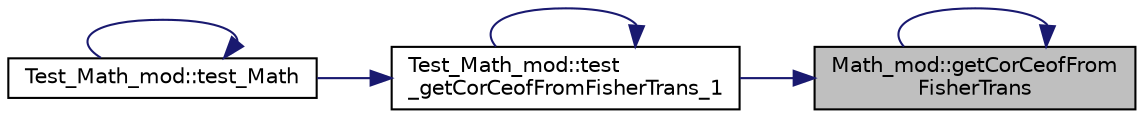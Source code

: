 digraph "Math_mod::getCorCeofFromFisherTrans"
{
 // LATEX_PDF_SIZE
  edge [fontname="Helvetica",fontsize="10",labelfontname="Helvetica",labelfontsize="10"];
  node [fontname="Helvetica",fontsize="10",shape=record];
  rankdir="RL";
  Node1 [label="Math_mod::getCorCeofFrom\lFisherTrans",height=0.2,width=0.4,color="black", fillcolor="grey75", style="filled", fontcolor="black",tooltip="Return the correlation coefficient (-1 < corCoef < 1) corresponding to the input Fisher z-transformat..."];
  Node1 -> Node1 [dir="back",color="midnightblue",fontsize="10",style="solid",fontname="Helvetica"];
  Node1 -> Node2 [dir="back",color="midnightblue",fontsize="10",style="solid",fontname="Helvetica"];
  Node2 [label="Test_Math_mod::test\l_getCorCeofFromFisherTrans_1",height=0.2,width=0.4,color="black", fillcolor="white", style="filled",URL="$namespaceTest__Math__mod.html#ab5267a4e207ac2690c892fdf2e884f70",tooltip=" "];
  Node2 -> Node2 [dir="back",color="midnightblue",fontsize="10",style="solid",fontname="Helvetica"];
  Node2 -> Node3 [dir="back",color="midnightblue",fontsize="10",style="solid",fontname="Helvetica"];
  Node3 [label="Test_Math_mod::test_Math",height=0.2,width=0.4,color="black", fillcolor="white", style="filled",URL="$namespaceTest__Math__mod.html#a929cb321de1b5d3d971a20bcb8c51e80",tooltip=" "];
  Node3 -> Node3 [dir="back",color="midnightblue",fontsize="10",style="solid",fontname="Helvetica"];
}
